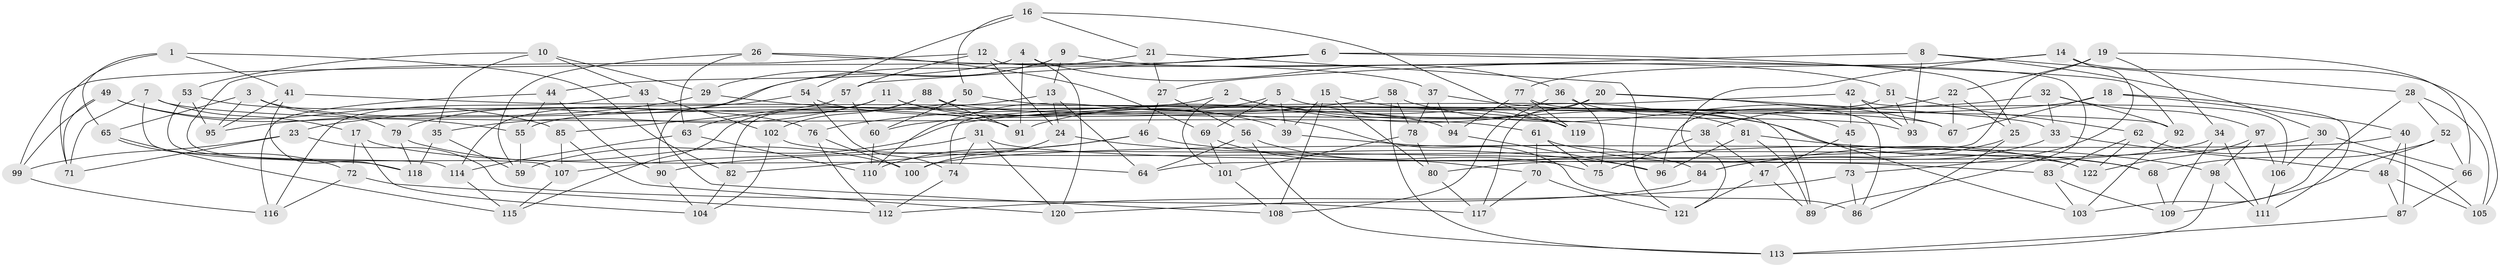 // Generated by graph-tools (version 1.1) at 2025/03/03/09/25 03:03:05]
// undirected, 122 vertices, 244 edges
graph export_dot {
graph [start="1"]
  node [color=gray90,style=filled];
  1;
  2;
  3;
  4;
  5;
  6;
  7;
  8;
  9;
  10;
  11;
  12;
  13;
  14;
  15;
  16;
  17;
  18;
  19;
  20;
  21;
  22;
  23;
  24;
  25;
  26;
  27;
  28;
  29;
  30;
  31;
  32;
  33;
  34;
  35;
  36;
  37;
  38;
  39;
  40;
  41;
  42;
  43;
  44;
  45;
  46;
  47;
  48;
  49;
  50;
  51;
  52;
  53;
  54;
  55;
  56;
  57;
  58;
  59;
  60;
  61;
  62;
  63;
  64;
  65;
  66;
  67;
  68;
  69;
  70;
  71;
  72;
  73;
  74;
  75;
  76;
  77;
  78;
  79;
  80;
  81;
  82;
  83;
  84;
  85;
  86;
  87;
  88;
  89;
  90;
  91;
  92;
  93;
  94;
  95;
  96;
  97;
  98;
  99;
  100;
  101;
  102;
  103;
  104;
  105;
  106;
  107;
  108;
  109;
  110;
  111;
  112;
  113;
  114;
  115;
  116;
  117;
  118;
  119;
  120;
  121;
  122;
  1 -- 41;
  1 -- 71;
  1 -- 65;
  1 -- 82;
  2 -- 81;
  2 -- 38;
  2 -- 55;
  2 -- 101;
  3 -- 91;
  3 -- 65;
  3 -- 95;
  3 -- 79;
  4 -- 44;
  4 -- 120;
  4 -- 36;
  4 -- 91;
  5 -- 39;
  5 -- 69;
  5 -- 110;
  5 -- 68;
  6 -- 25;
  6 -- 99;
  6 -- 57;
  6 -- 92;
  7 -- 61;
  7 -- 71;
  7 -- 118;
  7 -- 17;
  8 -- 30;
  8 -- 27;
  8 -- 28;
  8 -- 93;
  9 -- 90;
  9 -- 13;
  9 -- 29;
  9 -- 51;
  10 -- 53;
  10 -- 35;
  10 -- 29;
  10 -- 43;
  11 -- 39;
  11 -- 63;
  11 -- 35;
  11 -- 119;
  12 -- 89;
  12 -- 57;
  12 -- 24;
  12 -- 107;
  13 -- 24;
  13 -- 64;
  13 -- 23;
  14 -- 77;
  14 -- 73;
  14 -- 105;
  14 -- 121;
  15 -- 39;
  15 -- 119;
  15 -- 108;
  15 -- 80;
  16 -- 21;
  16 -- 119;
  16 -- 54;
  16 -- 50;
  17 -- 64;
  17 -- 72;
  17 -- 104;
  18 -- 59;
  18 -- 67;
  18 -- 40;
  18 -- 111;
  19 -- 34;
  19 -- 64;
  19 -- 66;
  19 -- 22;
  20 -- 86;
  20 -- 117;
  20 -- 33;
  20 -- 91;
  21 -- 27;
  21 -- 79;
  21 -- 121;
  22 -- 67;
  22 -- 25;
  22 -- 38;
  23 -- 117;
  23 -- 71;
  23 -- 99;
  24 -- 96;
  24 -- 100;
  25 -- 86;
  25 -- 84;
  26 -- 37;
  26 -- 69;
  26 -- 63;
  26 -- 59;
  27 -- 56;
  27 -- 46;
  28 -- 105;
  28 -- 52;
  28 -- 103;
  29 -- 86;
  29 -- 95;
  30 -- 90;
  30 -- 106;
  30 -- 66;
  31 -- 83;
  31 -- 120;
  31 -- 74;
  31 -- 107;
  32 -- 92;
  32 -- 97;
  32 -- 33;
  32 -- 60;
  33 -- 84;
  33 -- 48;
  34 -- 80;
  34 -- 109;
  34 -- 111;
  35 -- 118;
  35 -- 59;
  36 -- 45;
  36 -- 75;
  36 -- 108;
  37 -- 103;
  37 -- 78;
  37 -- 94;
  38 -- 75;
  38 -- 47;
  39 -- 84;
  40 -- 87;
  40 -- 48;
  40 -- 100;
  41 -- 92;
  41 -- 95;
  41 -- 118;
  42 -- 74;
  42 -- 93;
  42 -- 45;
  42 -- 106;
  43 -- 116;
  43 -- 102;
  43 -- 108;
  44 -- 90;
  44 -- 55;
  44 -- 116;
  45 -- 73;
  45 -- 47;
  46 -- 68;
  46 -- 110;
  46 -- 82;
  47 -- 89;
  47 -- 121;
  48 -- 87;
  48 -- 105;
  49 -- 99;
  49 -- 55;
  49 -- 85;
  49 -- 71;
  50 -- 82;
  50 -- 60;
  50 -- 67;
  51 -- 62;
  51 -- 93;
  51 -- 96;
  52 -- 68;
  52 -- 66;
  52 -- 109;
  53 -- 76;
  53 -- 95;
  53 -- 114;
  54 -- 74;
  54 -- 114;
  54 -- 94;
  55 -- 59;
  56 -- 64;
  56 -- 113;
  56 -- 75;
  57 -- 60;
  57 -- 85;
  58 -- 78;
  58 -- 76;
  58 -- 113;
  58 -- 67;
  60 -- 110;
  61 -- 75;
  61 -- 122;
  61 -- 70;
  62 -- 83;
  62 -- 105;
  62 -- 122;
  63 -- 110;
  63 -- 114;
  65 -- 72;
  65 -- 115;
  66 -- 87;
  68 -- 109;
  69 -- 70;
  69 -- 101;
  70 -- 121;
  70 -- 117;
  72 -- 116;
  72 -- 112;
  73 -- 86;
  73 -- 112;
  74 -- 112;
  76 -- 112;
  76 -- 100;
  77 -- 94;
  77 -- 119;
  77 -- 89;
  78 -- 80;
  78 -- 101;
  79 -- 100;
  79 -- 118;
  80 -- 117;
  81 -- 96;
  81 -- 89;
  81 -- 98;
  82 -- 104;
  83 -- 103;
  83 -- 109;
  84 -- 120;
  85 -- 120;
  85 -- 107;
  87 -- 113;
  88 -- 102;
  88 -- 91;
  88 -- 115;
  88 -- 93;
  90 -- 104;
  92 -- 103;
  94 -- 96;
  97 -- 122;
  97 -- 98;
  97 -- 106;
  98 -- 111;
  98 -- 113;
  99 -- 116;
  101 -- 108;
  102 -- 122;
  102 -- 104;
  106 -- 111;
  107 -- 115;
  114 -- 115;
}
